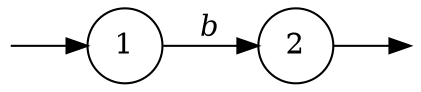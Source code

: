 digraph {
        Q0 [style=invisible,height=0,width=0,fixedsize=true];
        Q1 [style=invisible,height=0,width=0,fixedsize=true];
        node [shape=circle];
        graph [rankdir="LR"];
        0 [label="1"]   
        1 [label="2"]   
        Q0 -> 0;
        0 -> 1 [label = <<i>b</i>>];
        1->Q1;
}